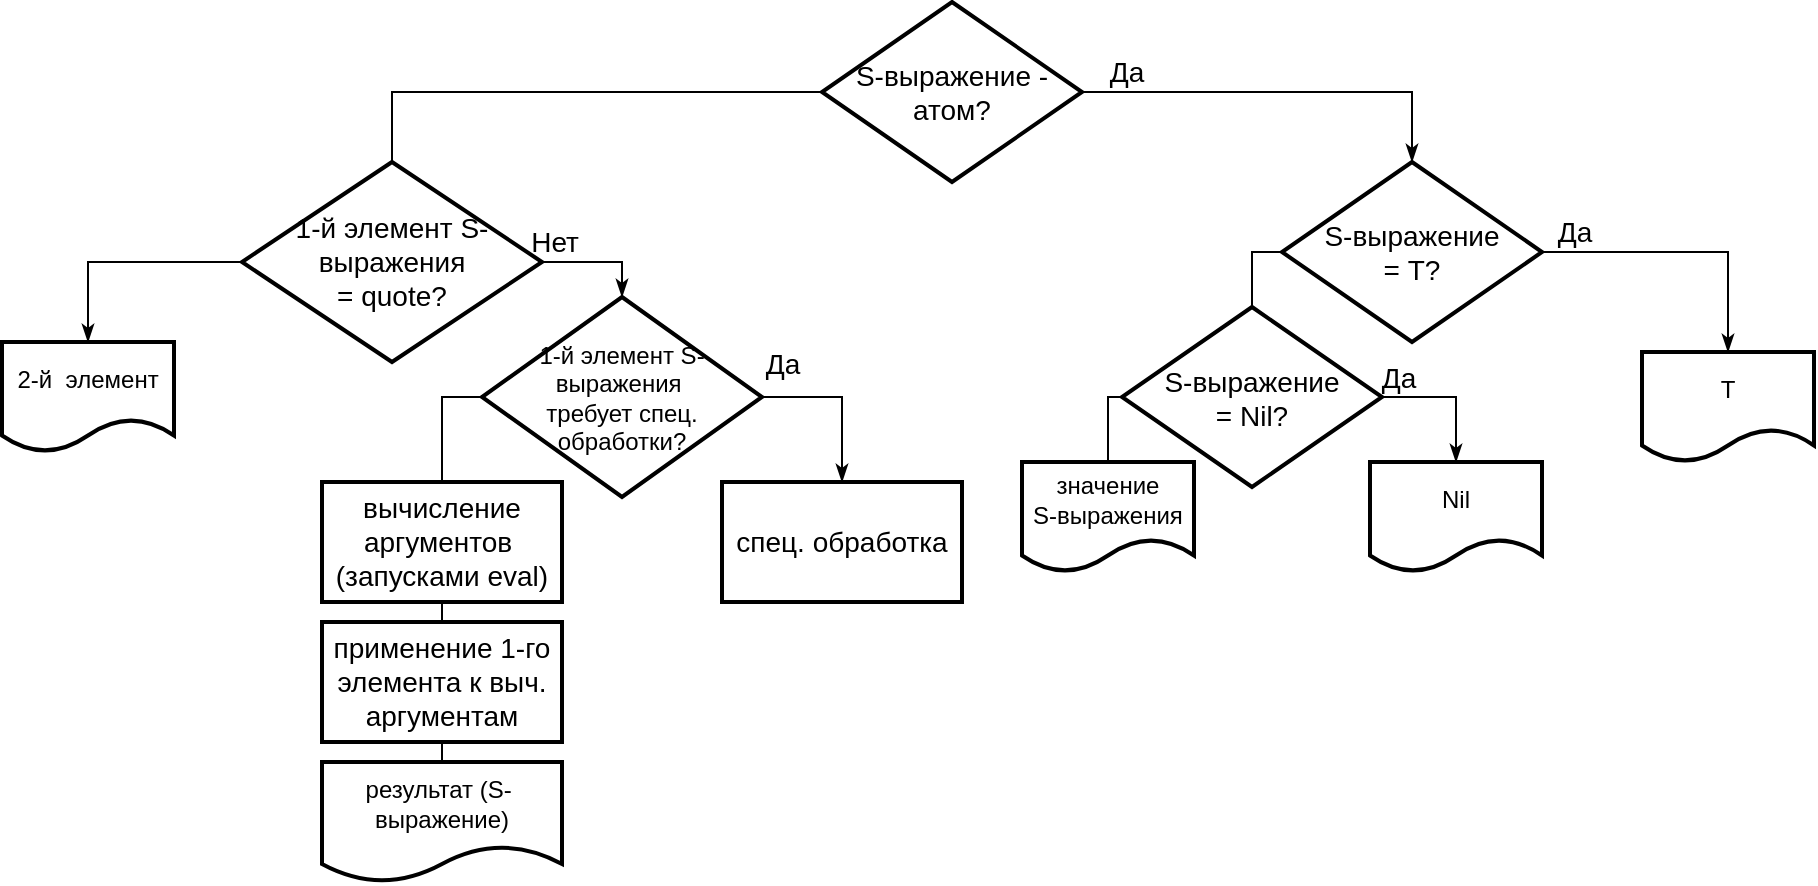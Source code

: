 <mxfile version="13.9.9" type="device"><diagram id="pKdj5ocbptr0CY1lUVmf" name="Страница 1"><mxGraphModel dx="125" dy="644" grid="1" gridSize="10" guides="1" tooltips="1" connect="1" arrows="1" fold="1" page="1" pageScale="1" pageWidth="827" pageHeight="1169" math="0" shadow="0"><root><mxCell id="0"/><mxCell id="1" parent="0"/><mxCell id="OiR83aln4qOKB0i3QsZ8-12" value="Да" style="edgeStyle=orthogonalEdgeStyle;rounded=0;orthogonalLoop=1;jettySize=auto;html=1;exitX=1;exitY=0.5;exitDx=0;exitDy=0;entryX=0.5;entryY=0;entryDx=0;entryDy=0;endArrow=classicThin;endFill=1;fontSize=14;" edge="1" parent="1" source="OiR83aln4qOKB0i3QsZ8-13" target="OiR83aln4qOKB0i3QsZ8-17"><mxGeometry x="-0.786" y="10" relative="1" as="geometry"><mxPoint as="offset"/><mxPoint x="1625" y="95" as="targetPoint"/><Array as="points"><mxPoint x="1655" y="65"/></Array></mxGeometry></mxCell><mxCell id="OiR83aln4qOKB0i3QsZ8-43" style="edgeStyle=orthogonalEdgeStyle;rounded=0;orthogonalLoop=1;jettySize=auto;html=1;exitX=0;exitY=0.5;exitDx=0;exitDy=0;entryX=0.5;entryY=0;entryDx=0;entryDy=0;endArrow=none;endFill=0;fontSize=12;" edge="1" parent="1" source="OiR83aln4qOKB0i3QsZ8-13" target="OiR83aln4qOKB0i3QsZ8-27"><mxGeometry relative="1" as="geometry"/></mxCell><mxCell id="OiR83aln4qOKB0i3QsZ8-13" value="S-выражение - &lt;br&gt;атом?" style="rhombus;whiteSpace=wrap;html=1;strokeWidth=2;fontSize=14;" vertex="1" parent="1"><mxGeometry x="1360" y="20" width="130" height="90" as="geometry"/></mxCell><mxCell id="OiR83aln4qOKB0i3QsZ8-16" value="Да" style="edgeStyle=orthogonalEdgeStyle;rounded=0;orthogonalLoop=1;jettySize=auto;html=1;exitX=1;exitY=0.5;exitDx=0;exitDy=0;entryX=0.5;entryY=0;entryDx=0;entryDy=0;endArrow=classicThin;endFill=1;fontSize=14;" edge="1" parent="1" source="OiR83aln4qOKB0i3QsZ8-17" target="OiR83aln4qOKB0i3QsZ8-21"><mxGeometry x="-0.786" y="10" relative="1" as="geometry"><mxPoint as="offset"/><mxPoint x="1905" y="175" as="targetPoint"/><Array as="points"><mxPoint x="1813" y="145"/></Array></mxGeometry></mxCell><mxCell id="OiR83aln4qOKB0i3QsZ8-24" style="edgeStyle=orthogonalEdgeStyle;rounded=0;orthogonalLoop=1;jettySize=auto;html=1;exitX=0;exitY=0.5;exitDx=0;exitDy=0;entryX=0.5;entryY=0;entryDx=0;entryDy=0;endArrow=none;endFill=0;" edge="1" parent="1" source="OiR83aln4qOKB0i3QsZ8-17" target="OiR83aln4qOKB0i3QsZ8-19"><mxGeometry relative="1" as="geometry"/></mxCell><mxCell id="OiR83aln4qOKB0i3QsZ8-17" value="S-выражение &lt;br&gt;= T?" style="rhombus;whiteSpace=wrap;html=1;strokeWidth=2;fontSize=14;" vertex="1" parent="1"><mxGeometry x="1590" y="100" width="130" height="90" as="geometry"/></mxCell><mxCell id="OiR83aln4qOKB0i3QsZ8-18" value="Да" style="edgeStyle=orthogonalEdgeStyle;rounded=0;orthogonalLoop=1;jettySize=auto;html=1;exitX=1;exitY=0.5;exitDx=0;exitDy=0;entryX=0.5;entryY=0;entryDx=0;entryDy=0;endArrow=classicThin;endFill=1;fontSize=14;" edge="1" parent="1" source="OiR83aln4qOKB0i3QsZ8-19" target="OiR83aln4qOKB0i3QsZ8-20"><mxGeometry x="-0.786" y="10" relative="1" as="geometry"><mxPoint as="offset"/><mxPoint x="1784" y="265" as="targetPoint"/><Array as="points"><mxPoint x="1677" y="218"/></Array></mxGeometry></mxCell><mxCell id="OiR83aln4qOKB0i3QsZ8-23" style="edgeStyle=orthogonalEdgeStyle;rounded=0;orthogonalLoop=1;jettySize=auto;html=1;exitX=0;exitY=0.5;exitDx=0;exitDy=0;entryX=0.5;entryY=0;entryDx=0;entryDy=0;endArrow=none;endFill=0;" edge="1" parent="1" source="OiR83aln4qOKB0i3QsZ8-19" target="OiR83aln4qOKB0i3QsZ8-22"><mxGeometry relative="1" as="geometry"/></mxCell><mxCell id="OiR83aln4qOKB0i3QsZ8-19" value="S-выражение &lt;br&gt;= Nil?" style="rhombus;whiteSpace=wrap;html=1;strokeWidth=2;fontSize=14;" vertex="1" parent="1"><mxGeometry x="1510" y="172.5" width="130" height="90" as="geometry"/></mxCell><mxCell id="OiR83aln4qOKB0i3QsZ8-20" value="Nil" style="shape=document;whiteSpace=wrap;html=1;boundedLbl=1;strokeWidth=2;" vertex="1" parent="1"><mxGeometry x="1634" y="250" width="86" height="55" as="geometry"/></mxCell><mxCell id="OiR83aln4qOKB0i3QsZ8-21" value="T" style="shape=document;whiteSpace=wrap;html=1;boundedLbl=1;strokeWidth=2;" vertex="1" parent="1"><mxGeometry x="1770" y="195" width="86" height="55" as="geometry"/></mxCell><mxCell id="OiR83aln4qOKB0i3QsZ8-22" value="значение &lt;br&gt;S-выражения" style="shape=document;whiteSpace=wrap;html=1;boundedLbl=1;strokeWidth=2;" vertex="1" parent="1"><mxGeometry x="1460" y="250" width="86" height="55" as="geometry"/></mxCell><mxCell id="OiR83aln4qOKB0i3QsZ8-25" value="спец. обработка" style="rounded=0;whiteSpace=wrap;html=1;strokeWidth=2;fontSize=14;" vertex="1" parent="1"><mxGeometry x="1310" y="260" width="120" height="60" as="geometry"/></mxCell><mxCell id="OiR83aln4qOKB0i3QsZ8-26" value="Нет" style="edgeStyle=orthogonalEdgeStyle;rounded=0;orthogonalLoop=1;jettySize=auto;html=1;exitX=1;exitY=0.5;exitDx=0;exitDy=0;entryX=0.5;entryY=0;entryDx=0;entryDy=0;endArrow=classicThin;endFill=1;fontSize=14;" edge="1" parent="1" source="OiR83aln4qOKB0i3QsZ8-27" target="OiR83aln4qOKB0i3QsZ8-30"><mxGeometry x="-0.786" y="10" relative="1" as="geometry"><mxPoint as="offset"/><mxPoint x="1355" y="185" as="targetPoint"/><Array as="points"><mxPoint x="1260" y="150"/></Array></mxGeometry></mxCell><mxCell id="OiR83aln4qOKB0i3QsZ8-42" style="edgeStyle=orthogonalEdgeStyle;rounded=0;orthogonalLoop=1;jettySize=auto;html=1;exitX=0;exitY=0.5;exitDx=0;exitDy=0;entryX=0.5;entryY=0;entryDx=0;entryDy=0;endArrow=classicThin;endFill=1;fontSize=12;" edge="1" parent="1" source="OiR83aln4qOKB0i3QsZ8-27" target="OiR83aln4qOKB0i3QsZ8-41"><mxGeometry relative="1" as="geometry"/></mxCell><mxCell id="OiR83aln4qOKB0i3QsZ8-27" value="1-й элемент S-выражения &lt;br&gt;= quote?" style="rhombus;whiteSpace=wrap;html=1;strokeWidth=2;fontSize=14;" vertex="1" parent="1"><mxGeometry x="1070" y="100" width="150" height="100" as="geometry"/></mxCell><mxCell id="OiR83aln4qOKB0i3QsZ8-28" value="Да" style="edgeStyle=orthogonalEdgeStyle;rounded=0;orthogonalLoop=1;jettySize=auto;html=1;exitX=1;exitY=0.5;exitDx=0;exitDy=0;endArrow=classicThin;endFill=1;fontSize=14;entryX=0.5;entryY=0;entryDx=0;entryDy=0;" edge="1" parent="1" source="OiR83aln4qOKB0i3QsZ8-30" target="OiR83aln4qOKB0i3QsZ8-25"><mxGeometry x="-0.758" y="18" relative="1" as="geometry"><mxPoint y="1" as="offset"/><mxPoint x="1413" y="297.5" as="targetPoint"/><Array as="points"><mxPoint x="1370" y="218"/></Array></mxGeometry></mxCell><mxCell id="OiR83aln4qOKB0i3QsZ8-29" style="edgeStyle=orthogonalEdgeStyle;rounded=0;orthogonalLoop=1;jettySize=auto;html=1;exitX=0;exitY=0.5;exitDx=0;exitDy=0;entryX=0.5;entryY=0;entryDx=0;entryDy=0;endArrow=none;endFill=0;" edge="1" parent="1" source="OiR83aln4qOKB0i3QsZ8-30" target="OiR83aln4qOKB0i3QsZ8-37"><mxGeometry relative="1" as="geometry"><mxPoint x="1195" y="280" as="targetPoint"/></mxGeometry></mxCell><mxCell id="OiR83aln4qOKB0i3QsZ8-30" value="1-й элемент S-выражения&amp;nbsp;&lt;br style=&quot;font-size: 12px;&quot;&gt;требует спец. обработки?" style="rhombus;whiteSpace=wrap;html=1;strokeWidth=2;fontSize=12;" vertex="1" parent="1"><mxGeometry x="1190" y="167.5" width="140" height="100" as="geometry"/></mxCell><mxCell id="OiR83aln4qOKB0i3QsZ8-34" value="результат (S-&amp;nbsp; выражение)" style="shape=document;whiteSpace=wrap;html=1;boundedLbl=1;strokeWidth=2;" vertex="1" parent="1"><mxGeometry x="1110" y="400" width="120" height="60" as="geometry"/></mxCell><mxCell id="OiR83aln4qOKB0i3QsZ8-39" style="edgeStyle=orthogonalEdgeStyle;rounded=0;orthogonalLoop=1;jettySize=auto;html=1;exitX=0.5;exitY=1;exitDx=0;exitDy=0;entryX=0.5;entryY=0;entryDx=0;entryDy=0;endArrow=none;endFill=0;fontSize=12;" edge="1" parent="1" source="OiR83aln4qOKB0i3QsZ8-37" target="OiR83aln4qOKB0i3QsZ8-38"><mxGeometry relative="1" as="geometry"/></mxCell><mxCell id="OiR83aln4qOKB0i3QsZ8-37" value="вычисление аргументов&amp;nbsp; (запусками eval)" style="rounded=0;whiteSpace=wrap;html=1;strokeWidth=2;fontSize=14;" vertex="1" parent="1"><mxGeometry x="1110" y="260" width="120" height="60" as="geometry"/></mxCell><mxCell id="OiR83aln4qOKB0i3QsZ8-40" style="edgeStyle=orthogonalEdgeStyle;rounded=0;orthogonalLoop=1;jettySize=auto;html=1;exitX=0.5;exitY=1;exitDx=0;exitDy=0;entryX=0.5;entryY=0;entryDx=0;entryDy=0;endArrow=none;endFill=0;fontSize=12;" edge="1" parent="1" source="OiR83aln4qOKB0i3QsZ8-38" target="OiR83aln4qOKB0i3QsZ8-34"><mxGeometry relative="1" as="geometry"/></mxCell><mxCell id="OiR83aln4qOKB0i3QsZ8-38" value="применение 1-го элемента к выч. аргументам" style="rounded=0;whiteSpace=wrap;html=1;strokeWidth=2;fontSize=14;" vertex="1" parent="1"><mxGeometry x="1110" y="330" width="120" height="60" as="geometry"/></mxCell><mxCell id="OiR83aln4qOKB0i3QsZ8-41" value="2-й&amp;nbsp; элемент" style="shape=document;whiteSpace=wrap;html=1;boundedLbl=1;strokeWidth=2;" vertex="1" parent="1"><mxGeometry x="950" y="190" width="86" height="55" as="geometry"/></mxCell></root></mxGraphModel></diagram></mxfile>